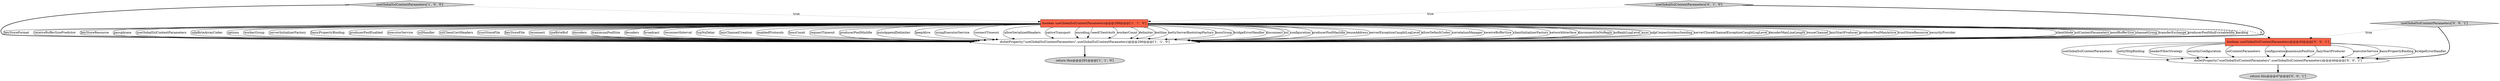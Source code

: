 digraph {
1 [style = filled, label = "useGlobalSslContextParameters['1', '0', '0']", fillcolor = lightgray, shape = diamond image = "AAA0AAABBB1BBB"];
4 [style = filled, label = "useGlobalSslContextParameters['0', '1', '0']", fillcolor = lightgray, shape = diamond image = "AAA0AAABBB2BBB"];
0 [style = filled, label = "doSetProperty(\"useGlobalSslContextParameters\",useGlobalSslContextParameters)@@@290@@@['1', '1', '0']", fillcolor = white, shape = ellipse image = "AAA0AAABBB1BBB"];
6 [style = filled, label = "return this@@@47@@@['0', '0', '1']", fillcolor = lightgray, shape = ellipse image = "AAA0AAABBB3BBB"];
3 [style = filled, label = "boolean useGlobalSslContextParameters@@@289@@@['1', '1', '0']", fillcolor = tomato, shape = box image = "AAA0AAABBB1BBB"];
7 [style = filled, label = "useGlobalSslContextParameters['0', '0', '1']", fillcolor = lightgray, shape = diamond image = "AAA0AAABBB3BBB"];
8 [style = filled, label = "doSetProperty(\"useGlobalSslContextParameters\",useGlobalSslContextParameters)@@@46@@@['0', '0', '1']", fillcolor = white, shape = ellipse image = "AAA0AAABBB3BBB"];
5 [style = filled, label = "boolean useGlobalSslContextParameters@@@45@@@['0', '0', '1']", fillcolor = tomato, shape = box image = "AAA0AAABBB3BBB"];
2 [style = filled, label = "return this@@@291@@@['1', '1', '0']", fillcolor = lightgray, shape = ellipse image = "AAA0AAABBB1BBB"];
5->8 [style = solid, label="executorService"];
3->0 [style = solid, label="clientMode"];
5->8 [style = solid, label="basicPropertyBinding"];
3->0 [style = solid, label="sslContextParameters"];
3->0 [style = solid, label="sendBufferSize"];
8->6 [style = bold, label=""];
5->8 [style = solid, label="bridgeErrorHandler"];
7->8 [style = bold, label=""];
3->0 [style = solid, label="channelGroup"];
3->0 [style = solid, label="transferExchange"];
3->0 [style = solid, label="producerPoolMinEvictableIdle"];
1->3 [style = dotted, label="true"];
3->0 [style = solid, label="backlog"];
3->0 [style = solid, label="keyStoreFormat"];
3->0 [style = solid, label="receiveBufferSizePredictor"];
5->8 [style = solid, label="useGlobalSslContextParameters"];
3->0 [style = solid, label="keyStoreResource"];
3->0 [style = solid, label="passphrase"];
3->0 [style = solid, label="useGlobalSslContextParameters"];
3->0 [style = solid, label="udpByteArrayCodec"];
3->0 [style = solid, label="options"];
3->0 [style = solid, label="workerGroup"];
3->0 [style = solid, label="serverInitializerFactory"];
3->0 [style = solid, label="basicPropertyBinding"];
3->0 [style = solid, label="producerPoolEnabled"];
3->0 [style = solid, label="executorService"];
3->0 [style = solid, label="sslHandler"];
3->0 [style = solid, label="sslClientCertHeaders"];
3->0 [style = solid, label="trustStoreFile"];
1->0 [style = bold, label=""];
4->0 [style = bold, label=""];
3->0 [style = solid, label="keyStoreFile"];
3->0 [style = solid, label="reconnect"];
3->0 [style = solid, label="useByteBuf"];
3->0 [style = solid, label="encoders"];
3->0 [style = solid, label="maximumPoolSize"];
3->0 [style = solid, label="decoders"];
3->0 [style = solid, label="broadcast"];
3->0 [style = solid, label="reconnectInterval"];
3->0 [style = solid, label="tcpNoDelay"];
3->0 [style = solid, label="lazyChannelCreation"];
3->0 [style = solid, label="enabledProtocols"];
3->0 [style = solid, label="bossCount"];
5->8 [style = solid, label="nettyHttpBinding"];
3->0 [style = solid, label="requestTimeout"];
3->0 [style = solid, label="producerPoolMinIdle"];
3->0 [style = solid, label="autoAppendDelimiter"];
3->0 [style = solid, label="keepAlive"];
3->0 [style = solid, label="usingExecutorService"];
7->5 [style = dotted, label="true"];
3->0 [style = solid, label="connectTimeout"];
3->0 [style = solid, label="allowSerializedHeaders"];
5->8 [style = solid, label="headerFilterStrategy"];
3->0 [style = solid, label="nativeTransport"];
4->3 [style = dotted, label="true"];
5->8 [style = solid, label="securityConfiguration"];
3->0 [style = solid, label="encoding"];
3->0 [style = solid, label="needClientAuth"];
5->8 [style = solid, label="sslContextParameters"];
3->0 [style = solid, label="workerCount"];
3->0 [style = solid, label="delimiter"];
3->0 [style = solid, label="textline"];
3->0 [style = solid, label="nettyServerBootstrapFactory"];
3->0 [style = solid, label="bossGroup"];
3->5 [style = dashed, label="0"];
3->0 [style = solid, label="bridgeErrorHandler"];
3->0 [style = solid, label="disconnect"];
3->0 [style = solid, label="ssl"];
3->0 [style = solid, label="configuration"];
3->0 [style = solid, label="producerPoolMaxIdle"];
5->8 [style = solid, label="configuration"];
0->2 [style = bold, label=""];
3->0 [style = solid, label="reuseAddress"];
3->0 [style = solid, label="serverExceptionCaughtLogLevel"];
3->0 [style = solid, label="allowDefaultCodec"];
3->0 [style = solid, label="correlationManager"];
3->0 [style = solid, label="receiveBufferSize"];
3->0 [style = solid, label="clientInitializerFactory"];
5->8 [style = solid, label="maximumPoolSize"];
3->0 [style = solid, label="networkInterface"];
3->0 [style = solid, label="disconnectOnNoReply"];
3->0 [style = solid, label="noReplyLogLevel"];
3->0 [style = solid, label="sync"];
3->0 [style = solid, label="udpConnectionlessSending"];
3->0 [style = solid, label="serverClosedChannelExceptionCaughtLogLevel"];
3->0 [style = solid, label="decoderMaxLineLength"];
5->8 [style = solid, label="lazyStartProducer"];
3->0 [style = solid, label="reuseChannel"];
3->0 [style = solid, label="lazyStartProducer"];
3->0 [style = solid, label="producerPoolMaxActive"];
3->0 [style = solid, label="trustStoreResource"];
3->0 [style = solid, label="securityProvider"];
}
